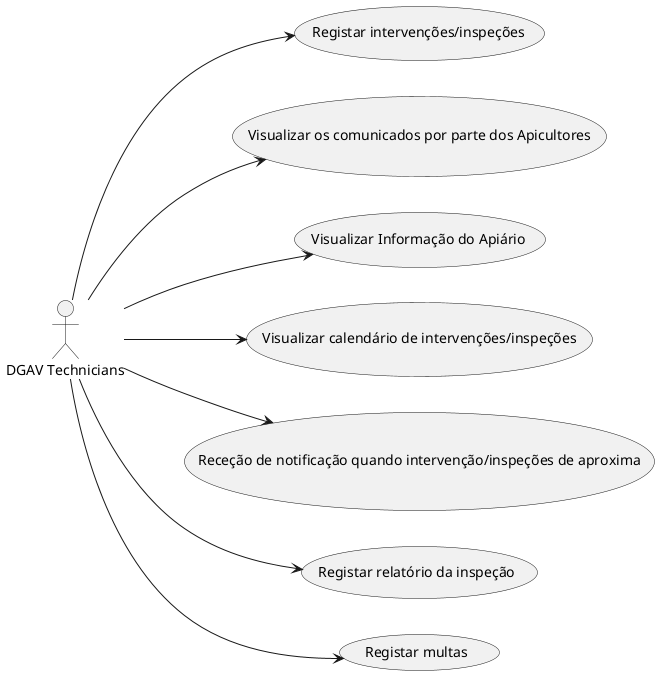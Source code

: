 @startuml UseCaseDiagram

left to right direction

:DGAV Technicians: as dt

(Registar intervenções/inspeções) as uc1
(Visualizar os comunicados por parte dos Apicultores) as uc2
(Visualizar Informação do Apiário) as uc3
(Visualizar calendário de intervenções/inspeções) as uc4
(Receção de notificação quando intervenção/inspeções de aproxima) as uc5
(Registar relatório da inspeção) as uc6
(Registar multas) as uc7

dt --> uc1
dt --> uc2
dt --> uc3
dt --> uc4
dt --> uc5
dt --> uc6
dt --> uc7


@enduml